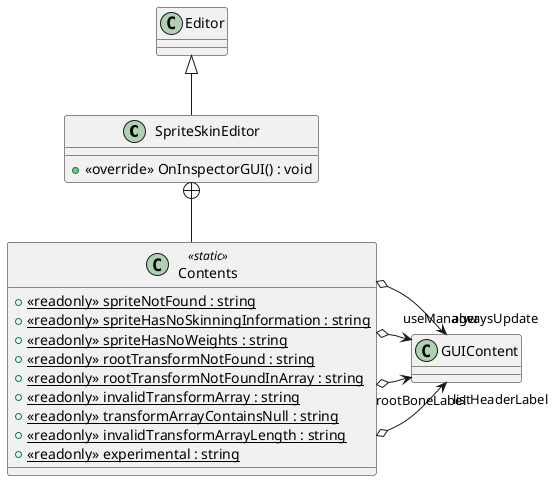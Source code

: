 @startuml
class SpriteSkinEditor {
    + <<override>> OnInspectorGUI() : void
}
class Contents <<static>> {
    + {static} <<readonly>> spriteNotFound : string
    + {static} <<readonly>> spriteHasNoSkinningInformation : string
    + {static} <<readonly>> spriteHasNoWeights : string
    + {static} <<readonly>> rootTransformNotFound : string
    + {static} <<readonly>> rootTransformNotFoundInArray : string
    + {static} <<readonly>> invalidTransformArray : string
    + {static} <<readonly>> transformArrayContainsNull : string
    + {static} <<readonly>> invalidTransformArrayLength : string
    + {static} <<readonly>> experimental : string
}
Editor <|-- SpriteSkinEditor
SpriteSkinEditor +-- Contents
Contents o-> "listHeaderLabel" GUIContent
Contents o-> "rootBoneLabel" GUIContent
Contents o-> "useManager" GUIContent
Contents o-> "alwaysUpdate" GUIContent
@enduml
